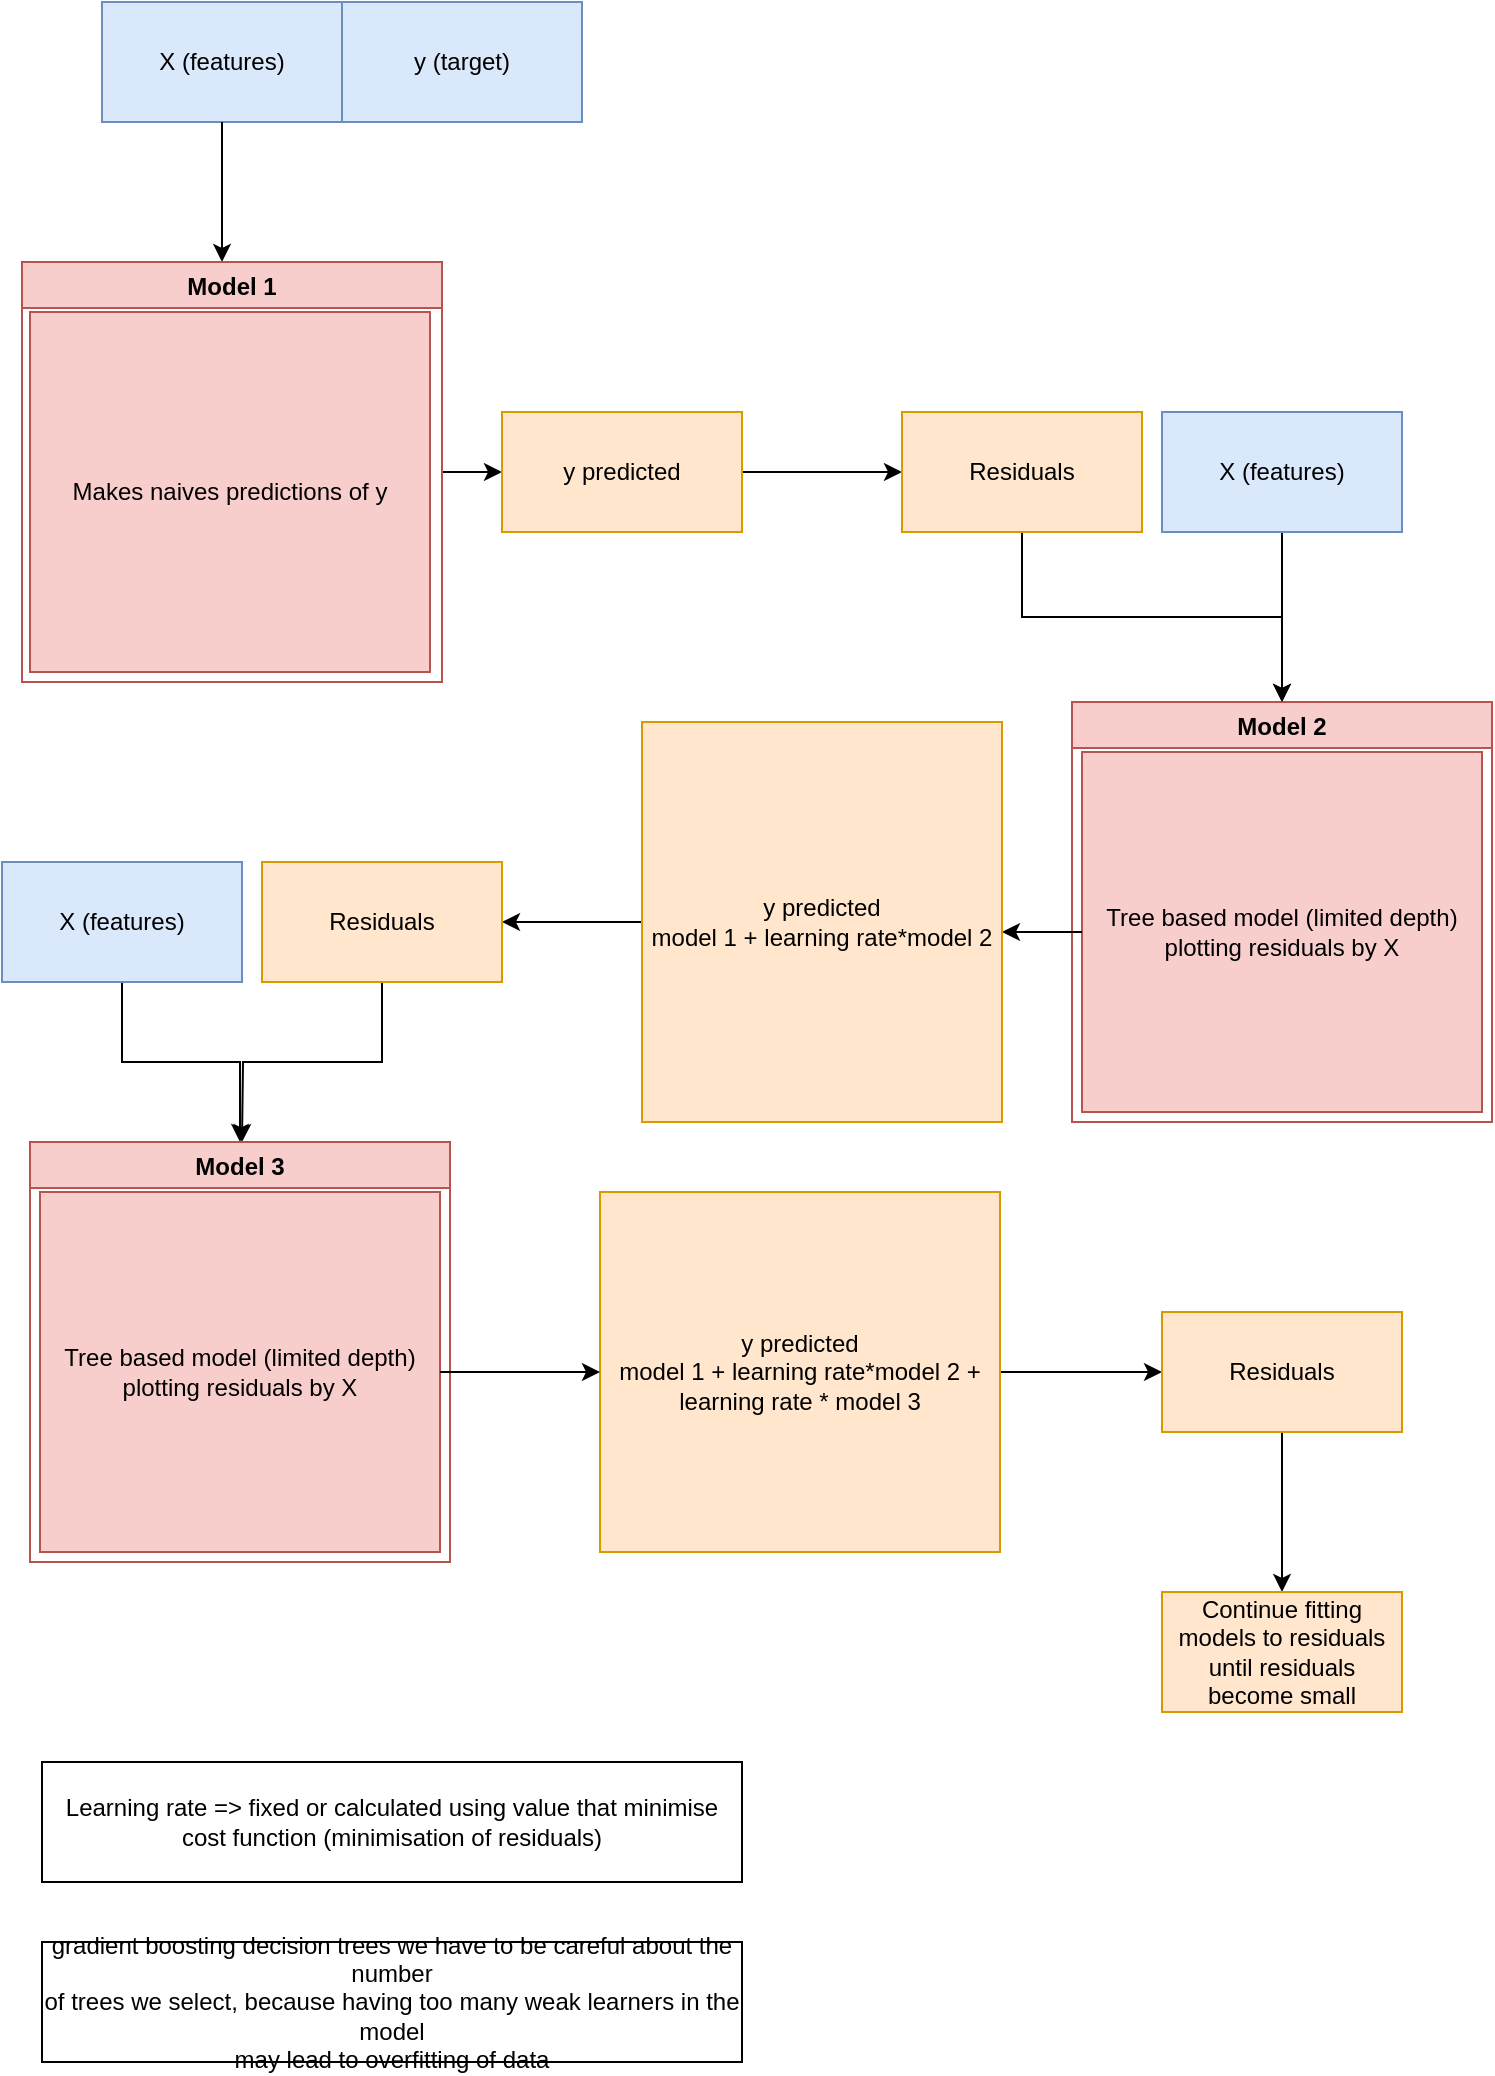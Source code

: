 <mxfile version="18.1.3" type="github">
  <diagram id="UYDeSSAZiTKU4uVeoDKJ" name="Page-1">
    <mxGraphModel dx="2031" dy="1171" grid="1" gridSize="10" guides="1" tooltips="1" connect="1" arrows="1" fold="1" page="1" pageScale="1" pageWidth="827" pageHeight="1169" math="0" shadow="0">
      <root>
        <mxCell id="0" />
        <mxCell id="1" parent="0" />
        <mxCell id="IgK7_1_0JaDIEE95ox1E-1" value="X (features)" style="rounded=0;whiteSpace=wrap;html=1;fillColor=#dae8fc;strokeColor=#6c8ebf;" vertex="1" parent="1">
          <mxGeometry x="50" y="40" width="120" height="60" as="geometry" />
        </mxCell>
        <mxCell id="IgK7_1_0JaDIEE95ox1E-2" value="&lt;div&gt;y (target)&lt;br&gt;&lt;/div&gt;" style="rounded=0;whiteSpace=wrap;html=1;fillColor=#dae8fc;strokeColor=#6c8ebf;" vertex="1" parent="1">
          <mxGeometry x="170" y="40" width="120" height="60" as="geometry" />
        </mxCell>
        <mxCell id="IgK7_1_0JaDIEE95ox1E-3" value="" style="endArrow=classic;html=1;rounded=0;exitX=0.5;exitY=1;exitDx=0;exitDy=0;" edge="1" parent="1" source="IgK7_1_0JaDIEE95ox1E-1">
          <mxGeometry width="50" height="50" relative="1" as="geometry">
            <mxPoint x="340" y="360" as="sourcePoint" />
            <mxPoint x="110" y="170" as="targetPoint" />
          </mxGeometry>
        </mxCell>
        <mxCell id="IgK7_1_0JaDIEE95ox1E-11" style="edgeStyle=orthogonalEdgeStyle;rounded=0;orthogonalLoop=1;jettySize=auto;html=1;exitX=1;exitY=0.5;exitDx=0;exitDy=0;entryX=0;entryY=0.5;entryDx=0;entryDy=0;" edge="1" parent="1" source="IgK7_1_0JaDIEE95ox1E-5" target="IgK7_1_0JaDIEE95ox1E-10">
          <mxGeometry relative="1" as="geometry" />
        </mxCell>
        <mxCell id="IgK7_1_0JaDIEE95ox1E-5" value="Model 1" style="swimlane;fillColor=#f8cecc;strokeColor=#b85450;" vertex="1" parent="1">
          <mxGeometry x="10" y="170" width="210" height="210" as="geometry" />
        </mxCell>
        <mxCell id="IgK7_1_0JaDIEE95ox1E-9" value="&lt;div&gt;Makes naives predictions of y&lt;/div&gt;" style="rounded=0;whiteSpace=wrap;html=1;fillColor=#f8cecc;strokeColor=#b85450;" vertex="1" parent="IgK7_1_0JaDIEE95ox1E-5">
          <mxGeometry x="4" y="25" width="200" height="180" as="geometry" />
        </mxCell>
        <mxCell id="IgK7_1_0JaDIEE95ox1E-14" value="" style="edgeStyle=orthogonalEdgeStyle;rounded=0;orthogonalLoop=1;jettySize=auto;html=1;" edge="1" parent="1" source="IgK7_1_0JaDIEE95ox1E-10" target="IgK7_1_0JaDIEE95ox1E-13">
          <mxGeometry relative="1" as="geometry" />
        </mxCell>
        <mxCell id="IgK7_1_0JaDIEE95ox1E-10" value="y predicted" style="rounded=0;whiteSpace=wrap;html=1;fillColor=#ffe6cc;strokeColor=#d79b00;" vertex="1" parent="1">
          <mxGeometry x="250" y="245" width="120" height="60" as="geometry" />
        </mxCell>
        <mxCell id="IgK7_1_0JaDIEE95ox1E-20" style="edgeStyle=orthogonalEdgeStyle;rounded=0;orthogonalLoop=1;jettySize=auto;html=1;exitX=0.5;exitY=1;exitDx=0;exitDy=0;entryX=0.5;entryY=0;entryDx=0;entryDy=0;" edge="1" parent="1" source="IgK7_1_0JaDIEE95ox1E-13" target="IgK7_1_0JaDIEE95ox1E-16">
          <mxGeometry relative="1" as="geometry">
            <mxPoint x="510" y="390" as="targetPoint" />
          </mxGeometry>
        </mxCell>
        <mxCell id="IgK7_1_0JaDIEE95ox1E-13" value="Residuals" style="rounded=0;whiteSpace=wrap;html=1;fillColor=#ffe6cc;strokeColor=#d79b00;" vertex="1" parent="1">
          <mxGeometry x="450" y="245" width="120" height="60" as="geometry" />
        </mxCell>
        <mxCell id="IgK7_1_0JaDIEE95ox1E-16" value="Model 2" style="swimlane;fillColor=#f8cecc;strokeColor=#b85450;" vertex="1" parent="1">
          <mxGeometry x="535" y="390" width="210" height="210" as="geometry" />
        </mxCell>
        <mxCell id="IgK7_1_0JaDIEE95ox1E-17" value="&lt;div&gt;Tree based model (limited depth)&lt;br&gt;&lt;/div&gt;&lt;div&gt;plotting residuals by X&lt;br&gt;&lt;/div&gt;" style="rounded=0;whiteSpace=wrap;html=1;fillColor=#f8cecc;strokeColor=#b85450;" vertex="1" parent="IgK7_1_0JaDIEE95ox1E-16">
          <mxGeometry x="5" y="25" width="200" height="180" as="geometry" />
        </mxCell>
        <mxCell id="IgK7_1_0JaDIEE95ox1E-19" style="edgeStyle=orthogonalEdgeStyle;rounded=0;orthogonalLoop=1;jettySize=auto;html=1;exitX=0.5;exitY=1;exitDx=0;exitDy=0;" edge="1" parent="1" source="IgK7_1_0JaDIEE95ox1E-18" target="IgK7_1_0JaDIEE95ox1E-16">
          <mxGeometry relative="1" as="geometry" />
        </mxCell>
        <mxCell id="IgK7_1_0JaDIEE95ox1E-18" value="X (features)" style="rounded=0;whiteSpace=wrap;html=1;fillColor=#dae8fc;strokeColor=#6c8ebf;" vertex="1" parent="1">
          <mxGeometry x="580" y="245" width="120" height="60" as="geometry" />
        </mxCell>
        <mxCell id="IgK7_1_0JaDIEE95ox1E-22" value="" style="edgeStyle=orthogonalEdgeStyle;rounded=0;orthogonalLoop=1;jettySize=auto;html=1;" edge="1" parent="1" source="IgK7_1_0JaDIEE95ox1E-17">
          <mxGeometry relative="1" as="geometry">
            <mxPoint x="500" y="505" as="targetPoint" />
          </mxGeometry>
        </mxCell>
        <mxCell id="IgK7_1_0JaDIEE95ox1E-25" value="" style="edgeStyle=orthogonalEdgeStyle;rounded=0;orthogonalLoop=1;jettySize=auto;html=1;" edge="1" parent="1" source="IgK7_1_0JaDIEE95ox1E-23" target="IgK7_1_0JaDIEE95ox1E-24">
          <mxGeometry relative="1" as="geometry" />
        </mxCell>
        <mxCell id="IgK7_1_0JaDIEE95ox1E-23" value="&lt;div&gt;y predicted&lt;/div&gt;&lt;div&gt;model 1 + learning rate*model 2&lt;br&gt;&lt;/div&gt;" style="rounded=0;whiteSpace=wrap;html=1;fillColor=#ffe6cc;strokeColor=#d79b00;" vertex="1" parent="1">
          <mxGeometry x="320" y="400" width="180" height="200" as="geometry" />
        </mxCell>
        <mxCell id="IgK7_1_0JaDIEE95ox1E-30" style="edgeStyle=orthogonalEdgeStyle;rounded=0;orthogonalLoop=1;jettySize=auto;html=1;exitX=0.5;exitY=1;exitDx=0;exitDy=0;" edge="1" parent="1" source="IgK7_1_0JaDIEE95ox1E-24">
          <mxGeometry relative="1" as="geometry">
            <mxPoint x="120" y="610" as="targetPoint" />
          </mxGeometry>
        </mxCell>
        <mxCell id="IgK7_1_0JaDIEE95ox1E-24" value="Residuals" style="whiteSpace=wrap;html=1;fillColor=#ffe6cc;strokeColor=#d79b00;rounded=0;" vertex="1" parent="1">
          <mxGeometry x="130" y="470" width="120" height="60" as="geometry" />
        </mxCell>
        <mxCell id="IgK7_1_0JaDIEE95ox1E-29" style="edgeStyle=orthogonalEdgeStyle;rounded=0;orthogonalLoop=1;jettySize=auto;html=1;exitX=0.5;exitY=1;exitDx=0;exitDy=0;entryX=0.5;entryY=0;entryDx=0;entryDy=0;" edge="1" parent="1" source="IgK7_1_0JaDIEE95ox1E-26" target="IgK7_1_0JaDIEE95ox1E-27">
          <mxGeometry relative="1" as="geometry" />
        </mxCell>
        <mxCell id="IgK7_1_0JaDIEE95ox1E-26" value="X (features)" style="rounded=0;whiteSpace=wrap;html=1;fillColor=#dae8fc;strokeColor=#6c8ebf;" vertex="1" parent="1">
          <mxGeometry y="470" width="120" height="60" as="geometry" />
        </mxCell>
        <mxCell id="IgK7_1_0JaDIEE95ox1E-27" value="Model 3" style="swimlane;fillColor=#f8cecc;strokeColor=#b85450;" vertex="1" parent="1">
          <mxGeometry x="14" y="610" width="210" height="210" as="geometry" />
        </mxCell>
        <mxCell id="IgK7_1_0JaDIEE95ox1E-28" value="&lt;div&gt;Tree based model (limited depth)&lt;br&gt;&lt;/div&gt;&lt;div&gt;plotting residuals by X&lt;br&gt;&lt;/div&gt;" style="rounded=0;whiteSpace=wrap;html=1;fillColor=#f8cecc;strokeColor=#b85450;" vertex="1" parent="IgK7_1_0JaDIEE95ox1E-27">
          <mxGeometry x="5" y="25" width="200" height="180" as="geometry" />
        </mxCell>
        <mxCell id="IgK7_1_0JaDIEE95ox1E-34" value="" style="edgeStyle=orthogonalEdgeStyle;rounded=0;orthogonalLoop=1;jettySize=auto;html=1;entryX=0;entryY=0.5;entryDx=0;entryDy=0;" edge="1" parent="1" source="IgK7_1_0JaDIEE95ox1E-31" target="IgK7_1_0JaDIEE95ox1E-35">
          <mxGeometry relative="1" as="geometry">
            <mxPoint x="579" y="725" as="targetPoint" />
          </mxGeometry>
        </mxCell>
        <mxCell id="IgK7_1_0JaDIEE95ox1E-31" value="&lt;div&gt;y predicted&lt;/div&gt;model 1 + learning rate*model 2 + learning rate * model 3" style="rounded=0;whiteSpace=wrap;html=1;fillColor=#ffe6cc;strokeColor=#d79b00;" vertex="1" parent="1">
          <mxGeometry x="299" y="635" width="200" height="180" as="geometry" />
        </mxCell>
        <mxCell id="IgK7_1_0JaDIEE95ox1E-32" value="" style="edgeStyle=orthogonalEdgeStyle;rounded=0;orthogonalLoop=1;jettySize=auto;html=1;" edge="1" parent="1" source="IgK7_1_0JaDIEE95ox1E-28" target="IgK7_1_0JaDIEE95ox1E-31">
          <mxGeometry relative="1" as="geometry" />
        </mxCell>
        <mxCell id="IgK7_1_0JaDIEE95ox1E-37" value="" style="edgeStyle=orthogonalEdgeStyle;rounded=0;orthogonalLoop=1;jettySize=auto;html=1;" edge="1" parent="1" source="IgK7_1_0JaDIEE95ox1E-35" target="IgK7_1_0JaDIEE95ox1E-36">
          <mxGeometry relative="1" as="geometry" />
        </mxCell>
        <mxCell id="IgK7_1_0JaDIEE95ox1E-35" value="Residuals" style="whiteSpace=wrap;html=1;fillColor=#ffe6cc;strokeColor=#d79b00;rounded=0;" vertex="1" parent="1">
          <mxGeometry x="580" y="695" width="120" height="60" as="geometry" />
        </mxCell>
        <mxCell id="IgK7_1_0JaDIEE95ox1E-36" value="Continue fitting models to residuals until residuals become small" style="whiteSpace=wrap;html=1;fillColor=#ffe6cc;strokeColor=#d79b00;rounded=0;" vertex="1" parent="1">
          <mxGeometry x="580" y="835" width="120" height="60" as="geometry" />
        </mxCell>
        <mxCell id="IgK7_1_0JaDIEE95ox1E-38" value="Learning rate =&amp;gt; fixed or calculated using value that minimise cost function (minimisation of residuals) " style="rounded=0;whiteSpace=wrap;html=1;" vertex="1" parent="1">
          <mxGeometry x="20" y="920" width="350" height="60" as="geometry" />
        </mxCell>
        <mxCell id="IgK7_1_0JaDIEE95ox1E-39" value="gradient boosting decision trees we have to be careful about the number &lt;br/&gt;of trees we select, because having too many weak learners in the model &lt;br/&gt;may lead to overfitting of data" style="rounded=0;whiteSpace=wrap;html=1;" vertex="1" parent="1">
          <mxGeometry x="20" y="1010" width="350" height="60" as="geometry" />
        </mxCell>
      </root>
    </mxGraphModel>
  </diagram>
</mxfile>
